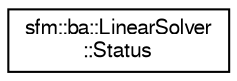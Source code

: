 digraph "Graphical Class Hierarchy"
{
  edge [fontname="FreeSans",fontsize="10",labelfontname="FreeSans",labelfontsize="10"];
  node [fontname="FreeSans",fontsize="10",shape=record];
  rankdir="LR";
  Node0 [label="sfm::ba::LinearSolver\l::Status",height=0.2,width=0.4,color="black", fillcolor="white", style="filled",URL="$structsfm_1_1ba_1_1_linear_solver_1_1_status.html"];
}
